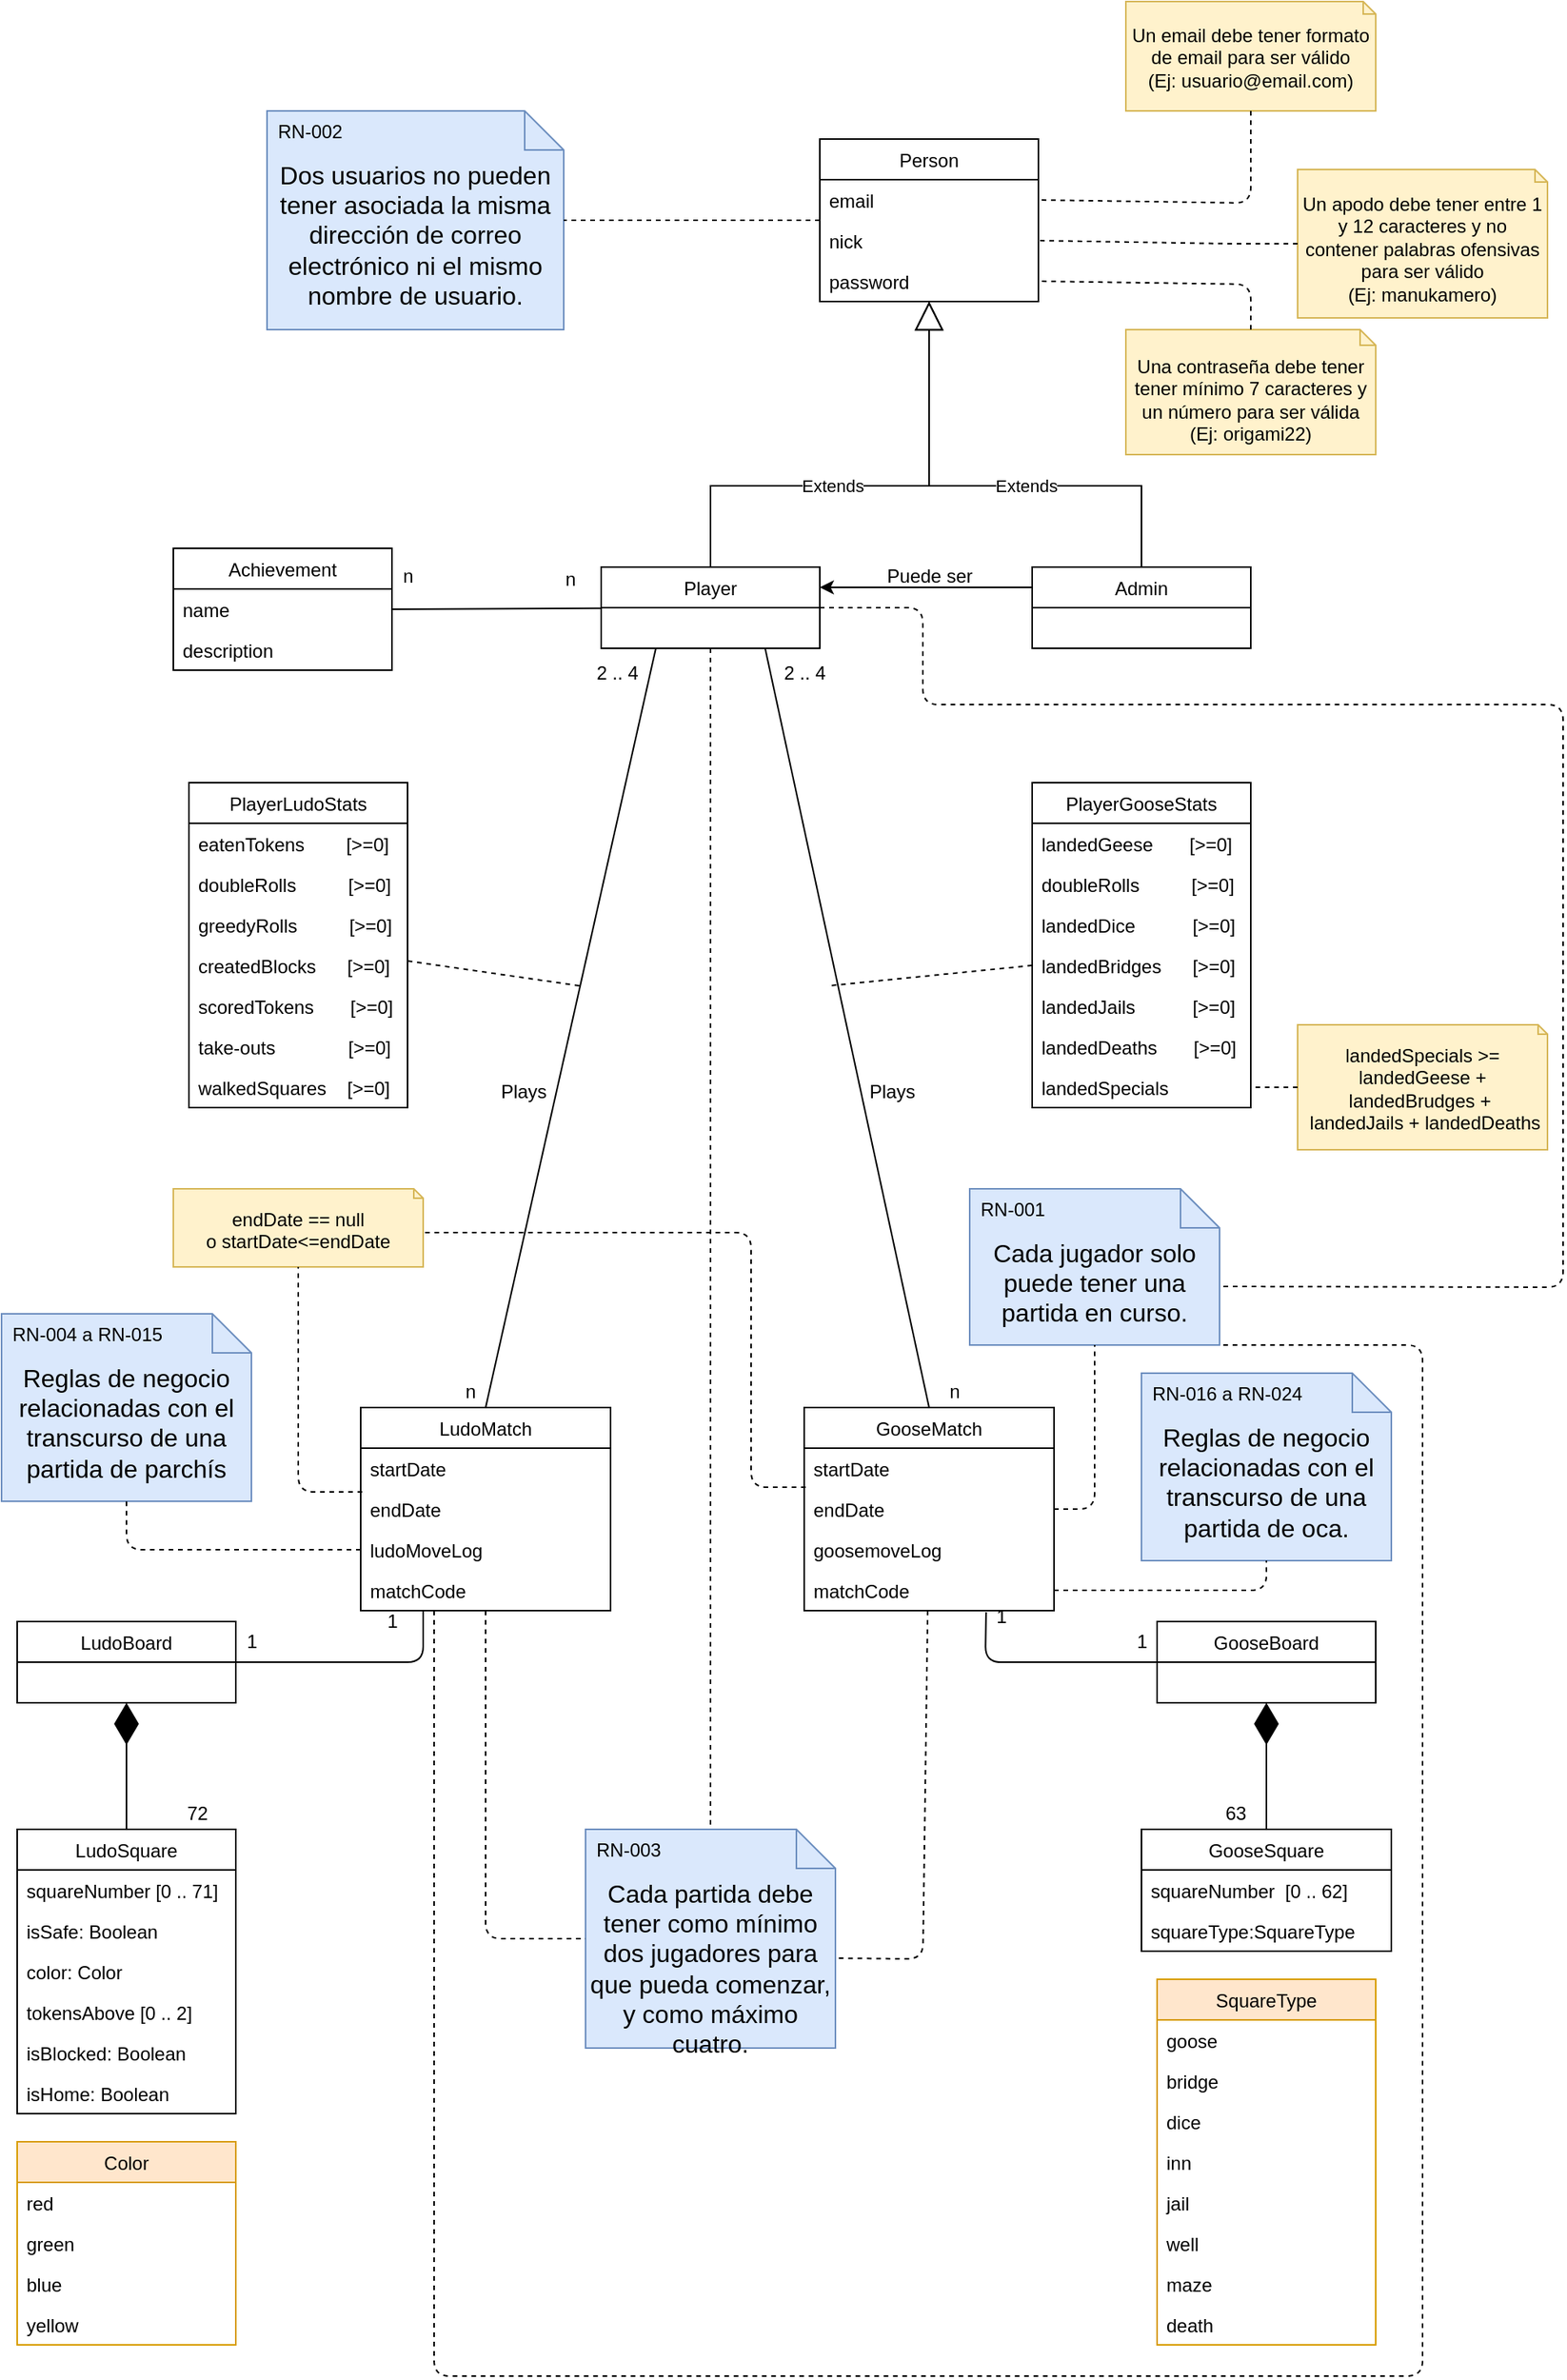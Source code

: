 <mxfile version="15.7.3" type="device"><diagram id="2f3iJ2YASCAZ_iWO4KoQ" name="Page-1"><mxGraphModel dx="998" dy="-621" grid="1" gridSize="10" guides="1" tooltips="1" connect="1" arrows="1" fold="1" page="1" pageScale="1" pageWidth="827" pageHeight="1169" math="0" shadow="0"><root><mxCell id="0"/><mxCell id="1" parent="0"/><mxCell id="DdJfClE9M9PmCWjwh4sT-1" value="Player" style="swimlane;fontStyle=0;childLayout=stackLayout;horizontal=1;startSize=26;fillColor=none;horizontalStack=0;resizeParent=1;resizeParentMax=0;resizeLast=0;collapsible=1;marginBottom=0;" vertex="1" parent="1"><mxGeometry x="674" y="1992" width="140" height="52" as="geometry"/></mxCell><mxCell id="DdJfClE9M9PmCWjwh4sT-2" value="Plays" style="text;html=1;align=center;verticalAlign=middle;resizable=0;points=[];autosize=1;strokeColor=none;fillColor=none;" vertex="1" parent="1"><mxGeometry x="604" y="2318" width="40" height="20" as="geometry"/></mxCell><mxCell id="DdJfClE9M9PmCWjwh4sT-3" value="n" style="text;html=1;align=center;verticalAlign=middle;resizable=0;points=[];autosize=1;strokeColor=none;fillColor=none;" vertex="1" parent="1"><mxGeometry x="580" y="2510" width="20" height="20" as="geometry"/></mxCell><mxCell id="DdJfClE9M9PmCWjwh4sT-4" value="2 .. 4" style="text;html=1;align=center;verticalAlign=middle;resizable=0;points=[];autosize=1;strokeColor=none;fillColor=none;" vertex="1" parent="1"><mxGeometry x="664" y="2050" width="40" height="20" as="geometry"/></mxCell><mxCell id="DdJfClE9M9PmCWjwh4sT-5" value="LudoMatch" style="swimlane;fontStyle=0;childLayout=stackLayout;horizontal=1;startSize=26;fillColor=none;horizontalStack=0;resizeParent=1;resizeParentMax=0;resizeLast=0;collapsible=1;marginBottom=0;" vertex="1" parent="1"><mxGeometry x="520" y="2530" width="160" height="130" as="geometry"/></mxCell><mxCell id="DdJfClE9M9PmCWjwh4sT-6" value="startDate" style="text;strokeColor=none;fillColor=none;align=left;verticalAlign=top;spacingLeft=4;spacingRight=4;overflow=hidden;rotatable=0;points=[[0,0.5],[1,0.5]];portConstraint=eastwest;" vertex="1" parent="DdJfClE9M9PmCWjwh4sT-5"><mxGeometry y="26" width="160" height="26" as="geometry"/></mxCell><mxCell id="DdJfClE9M9PmCWjwh4sT-7" value="endDate" style="text;strokeColor=none;fillColor=none;align=left;verticalAlign=top;spacingLeft=4;spacingRight=4;overflow=hidden;rotatable=0;points=[[0,0.5],[1,0.5]];portConstraint=eastwest;" vertex="1" parent="DdJfClE9M9PmCWjwh4sT-5"><mxGeometry y="52" width="160" height="26" as="geometry"/></mxCell><mxCell id="DdJfClE9M9PmCWjwh4sT-8" value="ludoMoveLog" style="text;strokeColor=none;fillColor=none;align=left;verticalAlign=top;spacingLeft=4;spacingRight=4;overflow=hidden;rotatable=0;points=[[0,0.5],[1,0.5]];portConstraint=eastwest;" vertex="1" parent="DdJfClE9M9PmCWjwh4sT-5"><mxGeometry y="78" width="160" height="26" as="geometry"/></mxCell><mxCell id="DdJfClE9M9PmCWjwh4sT-126" value="matchCode" style="text;strokeColor=none;fillColor=none;align=left;verticalAlign=top;spacingLeft=4;spacingRight=4;overflow=hidden;rotatable=0;points=[[0,0.5],[1,0.5]];portConstraint=eastwest;" vertex="1" parent="DdJfClE9M9PmCWjwh4sT-5"><mxGeometry y="104" width="160" height="26" as="geometry"/></mxCell><mxCell id="DdJfClE9M9PmCWjwh4sT-13" value="GooseMatch" style="swimlane;fontStyle=0;childLayout=stackLayout;horizontal=1;startSize=26;fillColor=none;horizontalStack=0;resizeParent=1;resizeParentMax=0;resizeLast=0;collapsible=1;marginBottom=0;" vertex="1" parent="1"><mxGeometry x="804" y="2530" width="160" height="130" as="geometry"/></mxCell><mxCell id="DdJfClE9M9PmCWjwh4sT-14" value="startDate" style="text;strokeColor=none;fillColor=none;align=left;verticalAlign=top;spacingLeft=4;spacingRight=4;overflow=hidden;rotatable=0;points=[[0,0.5],[1,0.5]];portConstraint=eastwest;" vertex="1" parent="DdJfClE9M9PmCWjwh4sT-13"><mxGeometry y="26" width="160" height="26" as="geometry"/></mxCell><mxCell id="DdJfClE9M9PmCWjwh4sT-15" value="endDate" style="text;strokeColor=none;fillColor=none;align=left;verticalAlign=top;spacingLeft=4;spacingRight=4;overflow=hidden;rotatable=0;points=[[0,0.5],[1,0.5]];portConstraint=eastwest;" vertex="1" parent="DdJfClE9M9PmCWjwh4sT-13"><mxGeometry y="52" width="160" height="26" as="geometry"/></mxCell><mxCell id="DdJfClE9M9PmCWjwh4sT-128" value="goosemoveLog" style="text;strokeColor=none;fillColor=none;align=left;verticalAlign=top;spacingLeft=4;spacingRight=4;overflow=hidden;rotatable=0;points=[[0,0.5],[1,0.5]];portConstraint=eastwest;" vertex="1" parent="DdJfClE9M9PmCWjwh4sT-13"><mxGeometry y="78" width="160" height="26" as="geometry"/></mxCell><mxCell id="DdJfClE9M9PmCWjwh4sT-16" value="matchCode" style="text;strokeColor=none;fillColor=none;align=left;verticalAlign=top;spacingLeft=4;spacingRight=4;overflow=hidden;rotatable=0;points=[[0,0.5],[1,0.5]];portConstraint=eastwest;" vertex="1" parent="DdJfClE9M9PmCWjwh4sT-13"><mxGeometry y="104" width="160" height="26" as="geometry"/></mxCell><mxCell id="DdJfClE9M9PmCWjwh4sT-22" value="" style="endArrow=none;html=1;rounded=0;exitX=0.5;exitY=0;exitDx=0;exitDy=0;entryX=0.25;entryY=1;entryDx=0;entryDy=0;" edge="1" parent="1" source="DdJfClE9M9PmCWjwh4sT-5" target="DdJfClE9M9PmCWjwh4sT-1"><mxGeometry width="50" height="50" relative="1" as="geometry"><mxPoint x="734" y="2240" as="sourcePoint"/><mxPoint x="710" y="2150" as="targetPoint"/></mxGeometry></mxCell><mxCell id="DdJfClE9M9PmCWjwh4sT-23" value="Achievement" style="swimlane;fontStyle=0;childLayout=stackLayout;horizontal=1;startSize=26;fillColor=none;horizontalStack=0;resizeParent=1;resizeParentMax=0;resizeLast=0;collapsible=1;marginBottom=0;" vertex="1" parent="1"><mxGeometry x="400" y="1980" width="140" height="78" as="geometry"/></mxCell><mxCell id="DdJfClE9M9PmCWjwh4sT-24" value="name" style="text;strokeColor=none;fillColor=none;align=left;verticalAlign=top;spacingLeft=4;spacingRight=4;overflow=hidden;rotatable=0;points=[[0,0.5],[1,0.5]];portConstraint=eastwest;" vertex="1" parent="DdJfClE9M9PmCWjwh4sT-23"><mxGeometry y="26" width="140" height="26" as="geometry"/></mxCell><mxCell id="DdJfClE9M9PmCWjwh4sT-25" value="description" style="text;strokeColor=none;fillColor=none;align=left;verticalAlign=top;spacingLeft=4;spacingRight=4;overflow=hidden;rotatable=0;points=[[0,0.5],[1,0.5]];portConstraint=eastwest;" vertex="1" parent="DdJfClE9M9PmCWjwh4sT-23"><mxGeometry y="52" width="140" height="26" as="geometry"/></mxCell><mxCell id="DdJfClE9M9PmCWjwh4sT-26" value="" style="endArrow=none;html=1;rounded=0;exitX=1;exitY=0.5;exitDx=0;exitDy=0;" edge="1" parent="1" target="DdJfClE9M9PmCWjwh4sT-1"><mxGeometry width="50" height="50" relative="1" as="geometry"><mxPoint x="540" y="2019" as="sourcePoint"/><mxPoint x="880" y="2060" as="targetPoint"/></mxGeometry></mxCell><mxCell id="DdJfClE9M9PmCWjwh4sT-27" value="n" style="text;html=1;align=center;verticalAlign=middle;resizable=0;points=[];autosize=1;" vertex="1" parent="1"><mxGeometry x="644" y="1990" width="20" height="20" as="geometry"/></mxCell><mxCell id="DdJfClE9M9PmCWjwh4sT-28" value="n" style="text;html=1;align=center;verticalAlign=middle;resizable=0;points=[];autosize=1;" vertex="1" parent="1"><mxGeometry x="540" y="1988" width="20" height="20" as="geometry"/></mxCell><mxCell id="DdJfClE9M9PmCWjwh4sT-29" value="&lt;span id=&quot;docs-internal-guid-45f17941-7fff-e652-7c5d-91c63b2136bc&quot;&gt;&lt;span style=&quot;font-size: 12pt ; font-family: &amp;#34;calibri&amp;#34; , sans-serif ; background-color: transparent ; vertical-align: baseline&quot;&gt;Cada jugador solo puede tener una partida en curso.&lt;/span&gt;&lt;/span&gt;" style="shape=note2;boundedLbl=1;whiteSpace=wrap;html=1;size=25;verticalAlign=top;align=center;fillColor=#dae8fc;strokeColor=#6c8ebf;" vertex="1" parent="1"><mxGeometry x="910" y="2390" width="160" height="100" as="geometry"/></mxCell><mxCell id="DdJfClE9M9PmCWjwh4sT-30" value="RN-001" style="resizeWidth=1;part=1;strokeColor=none;fillColor=none;align=left;spacingLeft=5;" vertex="1" parent="DdJfClE9M9PmCWjwh4sT-29"><mxGeometry width="160" height="25" relative="1" as="geometry"/></mxCell><mxCell id="DdJfClE9M9PmCWjwh4sT-31" value="" style="endArrow=none;dashed=1;endFill=0;html=1;entryX=0;entryY=0;entryDx=160;entryDy=62.5;entryPerimeter=0;" edge="1" parent="1" source="DdJfClE9M9PmCWjwh4sT-1" target="DdJfClE9M9PmCWjwh4sT-29"><mxGeometry width="160" relative="1" as="geometry"><mxPoint x="816" y="2153.5" as="sourcePoint"/><mxPoint x="740" y="2210" as="targetPoint"/><Array as="points"><mxPoint x="880" y="2018"/><mxPoint x="880" y="2080"/><mxPoint x="1290" y="2080"/><mxPoint x="1290" y="2453"/></Array></mxGeometry></mxCell><mxCell id="DdJfClE9M9PmCWjwh4sT-32" value="&lt;span id=&quot;docs-internal-guid-a5afcc15-7fff-525e-c337-a56e2c616e36&quot;&gt;&lt;p dir=&quot;ltr&quot; style=&quot;line-height: 1.2 ; margin-top: 0pt ; margin-bottom: 0pt&quot;&gt;&lt;span style=&quot;font-size: 12pt ; font-family: &amp;#34;calibri&amp;#34; , sans-serif ; background-color: transparent ; vertical-align: baseline&quot;&gt;Dos usuarios no pueden tener asociada la misma dirección de correo electrónico ni el mismo nombre de usuario.&lt;/span&gt;&lt;/p&gt;&lt;div&gt;&lt;span style=&quot;font-size: 12pt ; font-family: &amp;#34;calibri&amp;#34; , sans-serif ; background-color: transparent ; vertical-align: baseline&quot;&gt;&lt;br&gt;&lt;/span&gt;&lt;/div&gt;&lt;/span&gt;" style="shape=note2;boundedLbl=1;whiteSpace=wrap;html=1;size=25;verticalAlign=top;align=center;fillColor=#dae8fc;strokeColor=#6c8ebf;" vertex="1" parent="1"><mxGeometry x="460" y="1700" width="190" height="140" as="geometry"/></mxCell><mxCell id="DdJfClE9M9PmCWjwh4sT-33" value="RN-002" style="resizeWidth=1;part=1;strokeColor=none;fillColor=none;align=left;spacingLeft=5;" vertex="1" parent="DdJfClE9M9PmCWjwh4sT-32"><mxGeometry width="190" height="25" relative="1" as="geometry"/></mxCell><mxCell id="DdJfClE9M9PmCWjwh4sT-34" value="&lt;span id=&quot;docs-internal-guid-3397581e-7fff-62f3-2d30-1250a25c00c3&quot;&gt;&lt;p dir=&quot;ltr&quot; style=&quot;line-height: 1.2 ; margin-top: 0pt ; margin-bottom: 0pt&quot;&gt;&lt;span style=&quot;font-size: 12pt ; font-family: &amp;#34;calibri&amp;#34; , sans-serif ; background-color: transparent ; vertical-align: baseline&quot;&gt;Cada partida debe tener como mínimo dos jugadores para que pueda comenzar, y como máximo cuatro.&lt;/span&gt;&lt;/p&gt;&lt;div&gt;&lt;span style=&quot;font-size: 12pt ; font-family: &amp;#34;calibri&amp;#34; , sans-serif ; background-color: transparent ; vertical-align: baseline&quot;&gt;&lt;br&gt;&lt;/span&gt;&lt;/div&gt;&lt;/span&gt;" style="shape=note2;boundedLbl=1;whiteSpace=wrap;html=1;size=25;verticalAlign=top;align=center;fillColor=#dae8fc;strokeColor=#6c8ebf;" vertex="1" parent="1"><mxGeometry x="664" y="2800" width="160" height="140" as="geometry"/></mxCell><mxCell id="DdJfClE9M9PmCWjwh4sT-35" value="RN-003" style="resizeWidth=1;part=1;strokeColor=none;fillColor=none;align=left;spacingLeft=5;" vertex="1" parent="DdJfClE9M9PmCWjwh4sT-34"><mxGeometry width="160" height="25" relative="1" as="geometry"/></mxCell><mxCell id="DdJfClE9M9PmCWjwh4sT-36" value="" style="endArrow=none;dashed=1;endFill=0;html=1;" edge="1" parent="1" source="DdJfClE9M9PmCWjwh4sT-48" target="DdJfClE9M9PmCWjwh4sT-32"><mxGeometry width="160" relative="1" as="geometry"><mxPoint x="814" y="2097.644" as="sourcePoint"/><mxPoint x="770" y="1840" as="targetPoint"/></mxGeometry></mxCell><mxCell id="DdJfClE9M9PmCWjwh4sT-37" value="" style="endArrow=none;dashed=1;endFill=0;html=1;entryX=0;entryY=0;entryDx=160;entryDy=82.5;entryPerimeter=0;" edge="1" parent="1" source="DdJfClE9M9PmCWjwh4sT-13" target="DdJfClE9M9PmCWjwh4sT-34"><mxGeometry width="160" relative="1" as="geometry"><mxPoint x="814" y="2284.447" as="sourcePoint"/><mxPoint x="856" y="2220" as="targetPoint"/><Array as="points"><mxPoint x="880" y="2883"/></Array></mxGeometry></mxCell><mxCell id="DdJfClE9M9PmCWjwh4sT-38" value="" style="endArrow=none;dashed=1;endFill=0;html=1;" edge="1" parent="1" source="DdJfClE9M9PmCWjwh4sT-1" target="DdJfClE9M9PmCWjwh4sT-35"><mxGeometry width="160" relative="1" as="geometry"><mxPoint x="824" y="2107.644" as="sourcePoint"/><mxPoint x="900" y="2180" as="targetPoint"/></mxGeometry></mxCell><mxCell id="DdJfClE9M9PmCWjwh4sT-39" value="LudoBoard" style="swimlane;fontStyle=0;childLayout=stackLayout;horizontal=1;startSize=26;fillColor=none;horizontalStack=0;resizeParent=1;resizeParentMax=0;resizeLast=0;collapsible=1;marginBottom=0;" vertex="1" parent="1"><mxGeometry x="300" y="2667" width="140" height="52" as="geometry"/></mxCell><mxCell id="DdJfClE9M9PmCWjwh4sT-40" value="PlayerLudoStats" style="swimlane;fontStyle=0;childLayout=stackLayout;horizontal=1;startSize=26;fillColor=none;horizontalStack=0;resizeParent=1;resizeParentMax=0;resizeLast=0;collapsible=1;marginBottom=0;" vertex="1" parent="1"><mxGeometry x="410" y="2130" width="140" height="208" as="geometry"/></mxCell><mxCell id="DdJfClE9M9PmCWjwh4sT-41" value="eatenTokens        [&gt;=0]" style="text;strokeColor=none;fillColor=none;align=left;verticalAlign=top;spacingLeft=4;spacingRight=4;overflow=hidden;rotatable=0;points=[[0,0.5],[1,0.5]];portConstraint=eastwest;" vertex="1" parent="DdJfClE9M9PmCWjwh4sT-40"><mxGeometry y="26" width="140" height="26" as="geometry"/></mxCell><mxCell id="DdJfClE9M9PmCWjwh4sT-42" value="doubleRolls          [&gt;=0]" style="text;strokeColor=none;fillColor=none;align=left;verticalAlign=top;spacingLeft=4;spacingRight=4;overflow=hidden;rotatable=0;points=[[0,0.5],[1,0.5]];portConstraint=eastwest;" vertex="1" parent="DdJfClE9M9PmCWjwh4sT-40"><mxGeometry y="52" width="140" height="26" as="geometry"/></mxCell><mxCell id="DdJfClE9M9PmCWjwh4sT-43" value="greedyRolls          [&gt;=0]" style="text;strokeColor=none;fillColor=none;align=left;verticalAlign=top;spacingLeft=4;spacingRight=4;overflow=hidden;rotatable=0;points=[[0,0.5],[1,0.5]];portConstraint=eastwest;" vertex="1" parent="DdJfClE9M9PmCWjwh4sT-40"><mxGeometry y="78" width="140" height="26" as="geometry"/></mxCell><mxCell id="DdJfClE9M9PmCWjwh4sT-44" value="createdBlocks      [&gt;=0]" style="text;strokeColor=none;fillColor=none;align=left;verticalAlign=top;spacingLeft=4;spacingRight=4;overflow=hidden;rotatable=0;points=[[0,0.5],[1,0.5]];portConstraint=eastwest;" vertex="1" parent="DdJfClE9M9PmCWjwh4sT-40"><mxGeometry y="104" width="140" height="26" as="geometry"/></mxCell><mxCell id="DdJfClE9M9PmCWjwh4sT-45" value="scoredTokens       [&gt;=0]" style="text;strokeColor=none;fillColor=none;align=left;verticalAlign=top;spacingLeft=4;spacingRight=4;overflow=hidden;rotatable=0;points=[[0,0.5],[1,0.5]];portConstraint=eastwest;" vertex="1" parent="DdJfClE9M9PmCWjwh4sT-40"><mxGeometry y="130" width="140" height="26" as="geometry"/></mxCell><mxCell id="DdJfClE9M9PmCWjwh4sT-46" value="take-outs              [&gt;=0]" style="text;strokeColor=none;fillColor=none;align=left;verticalAlign=top;spacingLeft=4;spacingRight=4;overflow=hidden;rotatable=0;points=[[0,0.5],[1,0.5]];portConstraint=eastwest;" vertex="1" parent="DdJfClE9M9PmCWjwh4sT-40"><mxGeometry y="156" width="140" height="26" as="geometry"/></mxCell><mxCell id="DdJfClE9M9PmCWjwh4sT-47" value="walkedSquares    [&gt;=0]" style="text;strokeColor=none;fillColor=none;align=left;verticalAlign=top;spacingLeft=4;spacingRight=4;overflow=hidden;rotatable=0;points=[[0,0.5],[1,0.5]];portConstraint=eastwest;" vertex="1" parent="DdJfClE9M9PmCWjwh4sT-40"><mxGeometry y="182" width="140" height="26" as="geometry"/></mxCell><mxCell id="DdJfClE9M9PmCWjwh4sT-48" value="Person" style="swimlane;fontStyle=0;childLayout=stackLayout;horizontal=1;startSize=26;fillColor=none;horizontalStack=0;resizeParent=1;resizeParentMax=0;resizeLast=0;collapsible=1;marginBottom=0;" vertex="1" parent="1"><mxGeometry x="814" y="1718" width="140" height="104" as="geometry"/></mxCell><mxCell id="DdJfClE9M9PmCWjwh4sT-49" value="email" style="text;strokeColor=none;fillColor=none;align=left;verticalAlign=top;spacingLeft=4;spacingRight=4;overflow=hidden;rotatable=0;points=[[0,0.5],[1,0.5]];portConstraint=eastwest;" vertex="1" parent="DdJfClE9M9PmCWjwh4sT-48"><mxGeometry y="26" width="140" height="26" as="geometry"/></mxCell><mxCell id="DdJfClE9M9PmCWjwh4sT-50" value="nick" style="text;strokeColor=none;fillColor=none;align=left;verticalAlign=top;spacingLeft=4;spacingRight=4;overflow=hidden;rotatable=0;points=[[0,0.5],[1,0.5]];portConstraint=eastwest;" vertex="1" parent="DdJfClE9M9PmCWjwh4sT-48"><mxGeometry y="52" width="140" height="26" as="geometry"/></mxCell><mxCell id="DdJfClE9M9PmCWjwh4sT-51" value="password" style="text;strokeColor=none;fillColor=none;align=left;verticalAlign=top;spacingLeft=4;spacingRight=4;overflow=hidden;rotatable=0;points=[[0,0.5],[1,0.5]];portConstraint=eastwest;" vertex="1" parent="DdJfClE9M9PmCWjwh4sT-48"><mxGeometry y="78" width="140" height="26" as="geometry"/></mxCell><mxCell id="DdJfClE9M9PmCWjwh4sT-52" value="Admin" style="swimlane;fontStyle=0;childLayout=stackLayout;horizontal=1;startSize=26;fillColor=none;horizontalStack=0;resizeParent=1;resizeParentMax=0;resizeLast=0;collapsible=1;marginBottom=0;" vertex="1" parent="1"><mxGeometry x="950" y="1992" width="140" height="52" as="geometry"/></mxCell><mxCell id="DdJfClE9M9PmCWjwh4sT-53" value="Extends" style="endArrow=block;endSize=16;endFill=0;html=1;rounded=0;strokeWidth=1;exitX=0.5;exitY=0;exitDx=0;exitDy=0;" edge="1" parent="1" source="DdJfClE9M9PmCWjwh4sT-1" target="DdJfClE9M9PmCWjwh4sT-48"><mxGeometry x="-0.163" width="160" relative="1" as="geometry"><mxPoint x="840" y="2050" as="sourcePoint"/><mxPoint x="880" y="1900" as="targetPoint"/><Array as="points"><mxPoint x="744" y="1940"/><mxPoint x="884" y="1940"/></Array><mxPoint as="offset"/></mxGeometry></mxCell><mxCell id="DdJfClE9M9PmCWjwh4sT-54" value="Extends" style="endArrow=block;endSize=16;endFill=0;html=1;rounded=0;strokeWidth=1;exitX=0.5;exitY=0;exitDx=0;exitDy=0;" edge="1" parent="1" source="DdJfClE9M9PmCWjwh4sT-52" target="DdJfClE9M9PmCWjwh4sT-48"><mxGeometry x="-0.177" width="160" relative="1" as="geometry"><mxPoint x="840" y="1800" as="sourcePoint"/><mxPoint x="1000" y="1800" as="targetPoint"/><Array as="points"><mxPoint x="1020" y="1940"/><mxPoint x="884" y="1940"/></Array><mxPoint as="offset"/></mxGeometry></mxCell><mxCell id="DdJfClE9M9PmCWjwh4sT-55" value="" style="endArrow=none;html=1;rounded=0;strokeWidth=1;entryX=0.75;entryY=1;entryDx=0;entryDy=0;exitX=0.5;exitY=0;exitDx=0;exitDy=0;" edge="1" parent="1" source="DdJfClE9M9PmCWjwh4sT-13" target="DdJfClE9M9PmCWjwh4sT-1"><mxGeometry width="50" height="50" relative="1" as="geometry"><mxPoint x="900" y="2240" as="sourcePoint"/><mxPoint x="950" y="2190" as="targetPoint"/></mxGeometry></mxCell><mxCell id="DdJfClE9M9PmCWjwh4sT-56" value="n" style="text;html=1;align=center;verticalAlign=middle;resizable=0;points=[];autosize=1;strokeColor=none;fillColor=none;" vertex="1" parent="1"><mxGeometry x="890" y="2510" width="20" height="20" as="geometry"/></mxCell><mxCell id="DdJfClE9M9PmCWjwh4sT-57" value="2 .. 4" style="text;html=1;align=center;verticalAlign=middle;resizable=0;points=[];autosize=1;strokeColor=none;fillColor=none;" vertex="1" parent="1"><mxGeometry x="784" y="2050" width="40" height="20" as="geometry"/></mxCell><mxCell id="DdJfClE9M9PmCWjwh4sT-58" value="" style="endArrow=none;dashed=1;endFill=0;html=1;entryX=0;entryY=0.5;entryDx=0;entryDy=0;entryPerimeter=0;" edge="1" parent="1" source="DdJfClE9M9PmCWjwh4sT-5" target="DdJfClE9M9PmCWjwh4sT-34"><mxGeometry width="160" relative="1" as="geometry"><mxPoint x="894" y="2716" as="sourcePoint"/><mxPoint x="824" y="2822.5" as="targetPoint"/><Array as="points"><mxPoint x="600" y="2870"/></Array></mxGeometry></mxCell><mxCell id="DdJfClE9M9PmCWjwh4sT-59" value="" style="endArrow=none;dashed=1;html=1;strokeWidth=1;entryX=1;entryY=1;entryDx=0;entryDy=0;entryPerimeter=0;rounded=1;" edge="1" parent="1" target="DdJfClE9M9PmCWjwh4sT-29"><mxGeometry width="50" height="50" relative="1" as="geometry"><mxPoint x="567" y="2660" as="sourcePoint"/><mxPoint x="950" y="2520" as="targetPoint"/><Array as="points"><mxPoint x="567" y="3150"/><mxPoint x="1200" y="3150"/><mxPoint x="1200" y="2490"/></Array></mxGeometry></mxCell><mxCell id="DdJfClE9M9PmCWjwh4sT-60" value="" style="endArrow=none;dashed=1;html=1;rounded=1;strokeWidth=1;entryX=0.5;entryY=1;entryDx=0;entryDy=0;entryPerimeter=0;exitX=1;exitY=0.5;exitDx=0;exitDy=0;" edge="1" parent="1" source="DdJfClE9M9PmCWjwh4sT-15" target="DdJfClE9M9PmCWjwh4sT-29"><mxGeometry width="50" height="50" relative="1" as="geometry"><mxPoint x="1130" y="2720" as="sourcePoint"/><mxPoint x="950" y="2520" as="targetPoint"/><Array as="points"><mxPoint x="990" y="2595"/></Array></mxGeometry></mxCell><mxCell id="DdJfClE9M9PmCWjwh4sT-61" value="" style="endArrow=none;dashed=1;html=1;rounded=1;strokeWidth=1;" edge="1" parent="1" target="DdJfClE9M9PmCWjwh4sT-40"><mxGeometry width="50" height="50" relative="1" as="geometry"><mxPoint x="660" y="2260" as="sourcePoint"/><mxPoint x="910" y="2190" as="targetPoint"/></mxGeometry></mxCell><mxCell id="DdJfClE9M9PmCWjwh4sT-62" value="PlayerGooseStats" style="swimlane;fontStyle=0;childLayout=stackLayout;horizontal=1;startSize=26;fillColor=none;horizontalStack=0;resizeParent=1;resizeParentMax=0;resizeLast=0;collapsible=1;marginBottom=0;" vertex="1" parent="1"><mxGeometry x="950" y="2130" width="140" height="208" as="geometry"/></mxCell><mxCell id="DdJfClE9M9PmCWjwh4sT-63" value="landedGeese       [&gt;=0]" style="text;strokeColor=none;fillColor=none;align=left;verticalAlign=top;spacingLeft=4;spacingRight=4;overflow=hidden;rotatable=0;points=[[0,0.5],[1,0.5]];portConstraint=eastwest;" vertex="1" parent="DdJfClE9M9PmCWjwh4sT-62"><mxGeometry y="26" width="140" height="26" as="geometry"/></mxCell><mxCell id="DdJfClE9M9PmCWjwh4sT-64" value="doubleRolls          [&gt;=0]" style="text;strokeColor=none;fillColor=none;align=left;verticalAlign=top;spacingLeft=4;spacingRight=4;overflow=hidden;rotatable=0;points=[[0,0.5],[1,0.5]];portConstraint=eastwest;" vertex="1" parent="DdJfClE9M9PmCWjwh4sT-62"><mxGeometry y="52" width="140" height="26" as="geometry"/></mxCell><mxCell id="DdJfClE9M9PmCWjwh4sT-65" value="landedDice           [&gt;=0]" style="text;strokeColor=none;fillColor=none;align=left;verticalAlign=top;spacingLeft=4;spacingRight=4;overflow=hidden;rotatable=0;points=[[0,0.5],[1,0.5]];portConstraint=eastwest;" vertex="1" parent="DdJfClE9M9PmCWjwh4sT-62"><mxGeometry y="78" width="140" height="26" as="geometry"/></mxCell><mxCell id="DdJfClE9M9PmCWjwh4sT-66" value="landedBridges      [&gt;=0]" style="text;strokeColor=none;fillColor=none;align=left;verticalAlign=top;spacingLeft=4;spacingRight=4;overflow=hidden;rotatable=0;points=[[0,0.5],[1,0.5]];portConstraint=eastwest;" vertex="1" parent="DdJfClE9M9PmCWjwh4sT-62"><mxGeometry y="104" width="140" height="26" as="geometry"/></mxCell><mxCell id="DdJfClE9M9PmCWjwh4sT-67" value="landedJails           [&gt;=0]" style="text;strokeColor=none;fillColor=none;align=left;verticalAlign=top;spacingLeft=4;spacingRight=4;overflow=hidden;rotatable=0;points=[[0,0.5],[1,0.5]];portConstraint=eastwest;" vertex="1" parent="DdJfClE9M9PmCWjwh4sT-62"><mxGeometry y="130" width="140" height="26" as="geometry"/></mxCell><mxCell id="DdJfClE9M9PmCWjwh4sT-68" value="landedDeaths       [&gt;=0]" style="text;strokeColor=none;fillColor=none;align=left;verticalAlign=top;spacingLeft=4;spacingRight=4;overflow=hidden;rotatable=0;points=[[0,0.5],[1,0.5]];portConstraint=eastwest;" vertex="1" parent="DdJfClE9M9PmCWjwh4sT-62"><mxGeometry y="156" width="140" height="26" as="geometry"/></mxCell><mxCell id="DdJfClE9M9PmCWjwh4sT-69" value="landedSpecials" style="text;strokeColor=none;fillColor=none;align=left;verticalAlign=top;spacingLeft=4;spacingRight=4;overflow=hidden;rotatable=0;points=[[0,0.5],[1,0.5]];portConstraint=eastwest;" vertex="1" parent="DdJfClE9M9PmCWjwh4sT-62"><mxGeometry y="182" width="140" height="26" as="geometry"/></mxCell><mxCell id="DdJfClE9M9PmCWjwh4sT-70" value="Plays" style="text;html=1;align=center;verticalAlign=middle;resizable=0;points=[];autosize=1;strokeColor=none;fillColor=none;" vertex="1" parent="1"><mxGeometry x="840" y="2318" width="40" height="20" as="geometry"/></mxCell><mxCell id="DdJfClE9M9PmCWjwh4sT-71" value="" style="endArrow=none;dashed=1;html=1;rounded=1;strokeWidth=1;exitX=0;exitY=0.5;exitDx=0;exitDy=0;" edge="1" parent="1" source="DdJfClE9M9PmCWjwh4sT-66"><mxGeometry width="50" height="50" relative="1" as="geometry"><mxPoint x="670" y="2270" as="sourcePoint"/><mxPoint x="820" y="2260" as="targetPoint"/></mxGeometry></mxCell><mxCell id="DdJfClE9M9PmCWjwh4sT-72" value="LudoSquare" style="swimlane;fontStyle=0;childLayout=stackLayout;horizontal=1;startSize=26;fillColor=none;horizontalStack=0;resizeParent=1;resizeParentMax=0;resizeLast=0;collapsible=1;marginBottom=0;" vertex="1" parent="1"><mxGeometry x="300" y="2800" width="140" height="182" as="geometry"/></mxCell><mxCell id="DdJfClE9M9PmCWjwh4sT-73" value="squareNumber [0 .. 71]" style="text;strokeColor=none;fillColor=none;align=left;verticalAlign=top;spacingLeft=4;spacingRight=4;overflow=hidden;rotatable=0;points=[[0,0.5],[1,0.5]];portConstraint=eastwest;" vertex="1" parent="DdJfClE9M9PmCWjwh4sT-72"><mxGeometry y="26" width="140" height="26" as="geometry"/></mxCell><mxCell id="DdJfClE9M9PmCWjwh4sT-74" value="isSafe: Boolean" style="text;strokeColor=none;fillColor=none;align=left;verticalAlign=top;spacingLeft=4;spacingRight=4;overflow=hidden;rotatable=0;points=[[0,0.5],[1,0.5]];portConstraint=eastwest;" vertex="1" parent="DdJfClE9M9PmCWjwh4sT-72"><mxGeometry y="52" width="140" height="26" as="geometry"/></mxCell><mxCell id="DdJfClE9M9PmCWjwh4sT-75" value="color: Color" style="text;strokeColor=none;fillColor=none;align=left;verticalAlign=top;spacingLeft=4;spacingRight=4;overflow=hidden;rotatable=0;points=[[0,0.5],[1,0.5]];portConstraint=eastwest;" vertex="1" parent="DdJfClE9M9PmCWjwh4sT-72"><mxGeometry y="78" width="140" height="26" as="geometry"/></mxCell><mxCell id="DdJfClE9M9PmCWjwh4sT-76" value="tokensAbove [0 .. 2]" style="text;strokeColor=none;fillColor=none;align=left;verticalAlign=top;spacingLeft=4;spacingRight=4;overflow=hidden;rotatable=0;points=[[0,0.5],[1,0.5]];portConstraint=eastwest;" vertex="1" parent="DdJfClE9M9PmCWjwh4sT-72"><mxGeometry y="104" width="140" height="26" as="geometry"/></mxCell><mxCell id="DdJfClE9M9PmCWjwh4sT-77" value="isBlocked: Boolean" style="text;strokeColor=none;fillColor=none;align=left;verticalAlign=top;spacingLeft=4;spacingRight=4;overflow=hidden;rotatable=0;points=[[0,0.5],[1,0.5]];portConstraint=eastwest;" vertex="1" parent="DdJfClE9M9PmCWjwh4sT-72"><mxGeometry y="130" width="140" height="26" as="geometry"/></mxCell><mxCell id="DdJfClE9M9PmCWjwh4sT-78" value="isHome: Boolean" style="text;strokeColor=none;fillColor=none;align=left;verticalAlign=top;spacingLeft=4;spacingRight=4;overflow=hidden;rotatable=0;points=[[0,0.5],[1,0.5]];portConstraint=eastwest;" vertex="1" parent="DdJfClE9M9PmCWjwh4sT-72"><mxGeometry y="156" width="140" height="26" as="geometry"/></mxCell><mxCell id="DdJfClE9M9PmCWjwh4sT-79" value="" style="endArrow=classic;html=1;rounded=1;strokeWidth=1;entryX=1;entryY=0.25;entryDx=0;entryDy=0;exitX=0;exitY=0.25;exitDx=0;exitDy=0;" edge="1" parent="1" source="DdJfClE9M9PmCWjwh4sT-52" target="DdJfClE9M9PmCWjwh4sT-1"><mxGeometry width="50" height="50" relative="1" as="geometry"><mxPoint x="620" y="2050" as="sourcePoint"/><mxPoint x="670" y="2000" as="targetPoint"/></mxGeometry></mxCell><mxCell id="DdJfClE9M9PmCWjwh4sT-80" value="Puede ser" style="text;html=1;align=center;verticalAlign=middle;resizable=0;points=[];autosize=1;strokeColor=none;fillColor=none;" vertex="1" parent="1"><mxGeometry x="849" y="1988" width="70" height="20" as="geometry"/></mxCell><mxCell id="DdJfClE9M9PmCWjwh4sT-81" value="" style="endArrow=diamondThin;endFill=1;endSize=24;html=1;rounded=1;strokeWidth=1;exitX=0.5;exitY=0;exitDx=0;exitDy=0;" edge="1" parent="1" source="DdJfClE9M9PmCWjwh4sT-72" target="DdJfClE9M9PmCWjwh4sT-39"><mxGeometry width="160" relative="1" as="geometry"><mxPoint x="560" y="2920" as="sourcePoint"/><mxPoint x="720" y="2920" as="targetPoint"/></mxGeometry></mxCell><mxCell id="DdJfClE9M9PmCWjwh4sT-82" value="72" style="text;html=1;align=center;verticalAlign=middle;resizable=0;points=[];autosize=1;strokeColor=none;fillColor=none;" vertex="1" parent="1"><mxGeometry x="400" y="2780" width="30" height="20" as="geometry"/></mxCell><mxCell id="DdJfClE9M9PmCWjwh4sT-83" value="" style="endArrow=none;html=1;rounded=1;strokeWidth=1;" edge="1" parent="1" source="DdJfClE9M9PmCWjwh4sT-39"><mxGeometry width="50" height="50" relative="1" as="geometry"><mxPoint x="620" y="2880" as="sourcePoint"/><mxPoint x="560" y="2660" as="targetPoint"/><Array as="points"><mxPoint x="560" y="2693"/></Array></mxGeometry></mxCell><mxCell id="DdJfClE9M9PmCWjwh4sT-84" value="1" style="text;html=1;align=center;verticalAlign=middle;resizable=0;points=[];autosize=1;strokeColor=none;fillColor=none;" vertex="1" parent="1"><mxGeometry x="440" y="2670" width="20" height="20" as="geometry"/></mxCell><mxCell id="DdJfClE9M9PmCWjwh4sT-85" value="1" style="text;html=1;align=center;verticalAlign=middle;resizable=0;points=[];autosize=1;strokeColor=none;fillColor=none;" vertex="1" parent="1"><mxGeometry x="530" y="2657" width="20" height="20" as="geometry"/></mxCell><mxCell id="DdJfClE9M9PmCWjwh4sT-86" value="GooseBoard" style="swimlane;fontStyle=0;childLayout=stackLayout;horizontal=1;startSize=26;fillColor=none;horizontalStack=0;resizeParent=1;resizeParentMax=0;resizeLast=0;collapsible=1;marginBottom=0;" vertex="1" parent="1"><mxGeometry x="1030" y="2667" width="140" height="52" as="geometry"/></mxCell><mxCell id="DdJfClE9M9PmCWjwh4sT-87" value="GooseSquare" style="swimlane;fontStyle=0;childLayout=stackLayout;horizontal=1;startSize=26;fillColor=none;horizontalStack=0;resizeParent=1;resizeParentMax=0;resizeLast=0;collapsible=1;marginBottom=0;" vertex="1" parent="1"><mxGeometry x="1020" y="2800" width="160" height="78" as="geometry"/></mxCell><mxCell id="DdJfClE9M9PmCWjwh4sT-88" value="squareNumber  [0 .. 62]" style="text;strokeColor=none;fillColor=none;align=left;verticalAlign=top;spacingLeft=4;spacingRight=4;overflow=hidden;rotatable=0;points=[[0,0.5],[1,0.5]];portConstraint=eastwest;" vertex="1" parent="DdJfClE9M9PmCWjwh4sT-87"><mxGeometry y="26" width="160" height="26" as="geometry"/></mxCell><mxCell id="DdJfClE9M9PmCWjwh4sT-89" value="squareType:SquareType" style="text;strokeColor=none;fillColor=none;align=left;verticalAlign=top;spacingLeft=4;spacingRight=4;overflow=hidden;rotatable=0;points=[[0,0.5],[1,0.5]];portConstraint=eastwest;" vertex="1" parent="DdJfClE9M9PmCWjwh4sT-87"><mxGeometry y="52" width="160" height="26" as="geometry"/></mxCell><mxCell id="DdJfClE9M9PmCWjwh4sT-90" value="" style="endArrow=diamondThin;endFill=1;endSize=24;html=1;rounded=1;strokeWidth=1;exitX=0.5;exitY=0;exitDx=0;exitDy=0;entryX=0.5;entryY=1;entryDx=0;entryDy=0;" edge="1" parent="1" source="DdJfClE9M9PmCWjwh4sT-87" target="DdJfClE9M9PmCWjwh4sT-86"><mxGeometry width="160" relative="1" as="geometry"><mxPoint x="1069.66" y="2800" as="sourcePoint"/><mxPoint x="1070" y="2720" as="targetPoint"/></mxGeometry></mxCell><mxCell id="DdJfClE9M9PmCWjwh4sT-91" value="63" style="text;html=1;align=center;verticalAlign=middle;resizable=0;points=[];autosize=1;strokeColor=none;fillColor=none;" vertex="1" parent="1"><mxGeometry x="1065" y="2780" width="30" height="20" as="geometry"/></mxCell><mxCell id="DdJfClE9M9PmCWjwh4sT-92" value="" style="endArrow=none;html=1;rounded=1;strokeWidth=1;entryX=0;entryY=0.5;entryDx=0;entryDy=0;exitX=0.728;exitY=1.038;exitDx=0;exitDy=0;exitPerimeter=0;" edge="1" parent="1" source="DdJfClE9M9PmCWjwh4sT-16" target="DdJfClE9M9PmCWjwh4sT-86"><mxGeometry width="50" height="50" relative="1" as="geometry"><mxPoint x="960" y="2693" as="sourcePoint"/><mxPoint x="820" y="2750" as="targetPoint"/><Array as="points"><mxPoint x="920" y="2693"/><mxPoint x="960" y="2693"/></Array></mxGeometry></mxCell><mxCell id="DdJfClE9M9PmCWjwh4sT-93" value="1" style="text;html=1;align=center;verticalAlign=middle;resizable=0;points=[];autosize=1;strokeColor=none;fillColor=none;" vertex="1" parent="1"><mxGeometry x="920" y="2654" width="20" height="20" as="geometry"/></mxCell><mxCell id="DdJfClE9M9PmCWjwh4sT-94" value="1" style="text;html=1;align=center;verticalAlign=middle;resizable=0;points=[];autosize=1;strokeColor=none;fillColor=none;" vertex="1" parent="1"><mxGeometry x="1010" y="2670" width="20" height="20" as="geometry"/></mxCell><mxCell id="DdJfClE9M9PmCWjwh4sT-95" value="SquareType" style="swimlane;fontStyle=0;childLayout=stackLayout;horizontal=1;startSize=26;fillColor=#ffe6cc;horizontalStack=0;resizeParent=1;resizeParentMax=0;resizeLast=0;collapsible=1;marginBottom=0;strokeColor=#d79b00;" vertex="1" parent="1"><mxGeometry x="1030" y="2896" width="140" height="234" as="geometry"/></mxCell><mxCell id="DdJfClE9M9PmCWjwh4sT-96" value="goose" style="text;strokeColor=none;fillColor=none;align=left;verticalAlign=top;spacingLeft=4;spacingRight=4;overflow=hidden;rotatable=0;points=[[0,0.5],[1,0.5]];portConstraint=eastwest;" vertex="1" parent="DdJfClE9M9PmCWjwh4sT-95"><mxGeometry y="26" width="140" height="26" as="geometry"/></mxCell><mxCell id="DdJfClE9M9PmCWjwh4sT-97" value="bridge" style="text;strokeColor=none;fillColor=none;align=left;verticalAlign=top;spacingLeft=4;spacingRight=4;overflow=hidden;rotatable=0;points=[[0,0.5],[1,0.5]];portConstraint=eastwest;" vertex="1" parent="DdJfClE9M9PmCWjwh4sT-95"><mxGeometry y="52" width="140" height="26" as="geometry"/></mxCell><mxCell id="DdJfClE9M9PmCWjwh4sT-98" value="dice" style="text;strokeColor=none;fillColor=none;align=left;verticalAlign=top;spacingLeft=4;spacingRight=4;overflow=hidden;rotatable=0;points=[[0,0.5],[1,0.5]];portConstraint=eastwest;" vertex="1" parent="DdJfClE9M9PmCWjwh4sT-95"><mxGeometry y="78" width="140" height="26" as="geometry"/></mxCell><mxCell id="DdJfClE9M9PmCWjwh4sT-99" value="inn" style="text;strokeColor=none;fillColor=none;align=left;verticalAlign=top;spacingLeft=4;spacingRight=4;overflow=hidden;rotatable=0;points=[[0,0.5],[1,0.5]];portConstraint=eastwest;" vertex="1" parent="DdJfClE9M9PmCWjwh4sT-95"><mxGeometry y="104" width="140" height="26" as="geometry"/></mxCell><mxCell id="DdJfClE9M9PmCWjwh4sT-100" value="jail" style="text;strokeColor=none;fillColor=none;align=left;verticalAlign=top;spacingLeft=4;spacingRight=4;overflow=hidden;rotatable=0;points=[[0,0.5],[1,0.5]];portConstraint=eastwest;" vertex="1" parent="DdJfClE9M9PmCWjwh4sT-95"><mxGeometry y="130" width="140" height="26" as="geometry"/></mxCell><mxCell id="DdJfClE9M9PmCWjwh4sT-101" value="well" style="text;strokeColor=none;fillColor=none;align=left;verticalAlign=top;spacingLeft=4;spacingRight=4;overflow=hidden;rotatable=0;points=[[0,0.5],[1,0.5]];portConstraint=eastwest;" vertex="1" parent="DdJfClE9M9PmCWjwh4sT-95"><mxGeometry y="156" width="140" height="26" as="geometry"/></mxCell><mxCell id="DdJfClE9M9PmCWjwh4sT-102" value="maze" style="text;strokeColor=none;fillColor=none;align=left;verticalAlign=top;spacingLeft=4;spacingRight=4;overflow=hidden;rotatable=0;points=[[0,0.5],[1,0.5]];portConstraint=eastwest;" vertex="1" parent="DdJfClE9M9PmCWjwh4sT-95"><mxGeometry y="182" width="140" height="26" as="geometry"/></mxCell><mxCell id="DdJfClE9M9PmCWjwh4sT-103" value="death" style="text;strokeColor=none;fillColor=none;align=left;verticalAlign=top;spacingLeft=4;spacingRight=4;overflow=hidden;rotatable=0;points=[[0,0.5],[1,0.5]];portConstraint=eastwest;" vertex="1" parent="DdJfClE9M9PmCWjwh4sT-95"><mxGeometry y="208" width="140" height="26" as="geometry"/></mxCell><mxCell id="DdJfClE9M9PmCWjwh4sT-104" value="Un email debe tener formato de email para ser válido &lt;br&gt;(Ej: usuario@email.com)" style="shape=note2;boundedLbl=1;whiteSpace=wrap;html=1;size=8;verticalAlign=top;align=center;fillColor=#fff2cc;strokeColor=#d6b656;" vertex="1" parent="1"><mxGeometry x="1010" y="1630" width="160" height="70" as="geometry"/></mxCell><mxCell id="DdJfClE9M9PmCWjwh4sT-105" value="" style="endArrow=none;dashed=1;endFill=0;html=1;entryX=1;entryY=0.5;entryDx=0;entryDy=0;exitX=0.5;exitY=1;exitDx=0;exitDy=0;exitPerimeter=0;" edge="1" parent="1" source="DdJfClE9M9PmCWjwh4sT-104" target="DdJfClE9M9PmCWjwh4sT-49"><mxGeometry width="160" relative="1" as="geometry"><mxPoint x="1114" y="1789.998" as="sourcePoint"/><mxPoint x="1000" y="1800.84" as="targetPoint"/><Array as="points"><mxPoint x="1090" y="1759"/></Array></mxGeometry></mxCell><mxCell id="DdJfClE9M9PmCWjwh4sT-106" value="Un apodo debe tener entre 1 y 12 caracteres y no contener palabras ofensivas para ser válido &lt;br&gt;(Ej: manukamero)" style="shape=note2;boundedLbl=1;whiteSpace=wrap;html=1;size=8;verticalAlign=top;align=center;fillColor=#fff2cc;strokeColor=#d6b656;" vertex="1" parent="1"><mxGeometry x="1120" y="1737.5" width="160" height="95" as="geometry"/></mxCell><mxCell id="DdJfClE9M9PmCWjwh4sT-107" value="Una contraseña debe tener tener mínimo 7 caracteres y un número para ser válida&lt;br&gt;(Ej: origami22)" style="shape=note2;boundedLbl=1;whiteSpace=wrap;html=1;size=10;verticalAlign=top;align=center;fillColor=#fff2cc;strokeColor=#d6b656;" vertex="1" parent="1"><mxGeometry x="1010" y="1840" width="160" height="80" as="geometry"/></mxCell><mxCell id="DdJfClE9M9PmCWjwh4sT-108" value="" style="endArrow=none;dashed=1;endFill=0;html=1;entryX=1;entryY=0.5;entryDx=0;entryDy=0;exitX=0;exitY=0.5;exitDx=0;exitDy=0;exitPerimeter=0;" edge="1" parent="1" source="DdJfClE9M9PmCWjwh4sT-106" target="DdJfClE9M9PmCWjwh4sT-50"><mxGeometry width="160" relative="1" as="geometry"><mxPoint x="1076" y="1771" as="sourcePoint"/><mxPoint x="940" y="1830.0" as="targetPoint"/><Array as="points"><mxPoint x="1076" y="1785"/></Array></mxGeometry></mxCell><mxCell id="DdJfClE9M9PmCWjwh4sT-109" value="" style="endArrow=none;dashed=1;endFill=0;html=1;entryX=1;entryY=0.5;entryDx=0;entryDy=0;exitX=0.5;exitY=0;exitDx=0;exitDy=0;exitPerimeter=0;" edge="1" parent="1" source="DdJfClE9M9PmCWjwh4sT-107" target="DdJfClE9M9PmCWjwh4sT-51"><mxGeometry width="160" relative="1" as="geometry"><mxPoint x="1096" y="1840" as="sourcePoint"/><mxPoint x="960" y="1899.0" as="targetPoint"/><Array as="points"><mxPoint x="1090" y="1811"/></Array></mxGeometry></mxCell><mxCell id="DdJfClE9M9PmCWjwh4sT-110" value="landedSpecials &amp;gt;= landedGeese + landedBrudges +&amp;nbsp; &amp;nbsp;landedJails + landedDeaths" style="shape=note2;boundedLbl=1;whiteSpace=wrap;html=1;size=6;verticalAlign=top;align=center;fillColor=#fff2cc;strokeColor=#d6b656;" vertex="1" parent="1"><mxGeometry x="1120" y="2285" width="160" height="80" as="geometry"/></mxCell><mxCell id="DdJfClE9M9PmCWjwh4sT-111" value="" style="endArrow=none;dashed=1;endFill=0;html=1;entryX=1;entryY=0.5;entryDx=0;entryDy=0;exitX=0;exitY=0.5;exitDx=0;exitDy=0;exitPerimeter=0;" edge="1" parent="1" source="DdJfClE9M9PmCWjwh4sT-110" target="DdJfClE9M9PmCWjwh4sT-69"><mxGeometry width="160" relative="1" as="geometry"><mxPoint x="1316" y="2210" as="sourcePoint"/><mxPoint x="1150" y="2210" as="targetPoint"/><Array as="points"/></mxGeometry></mxCell><mxCell id="DdJfClE9M9PmCWjwh4sT-112" value="Color" style="swimlane;fontStyle=0;childLayout=stackLayout;horizontal=1;startSize=26;fillColor=#ffe6cc;horizontalStack=0;resizeParent=1;resizeParentMax=0;resizeLast=0;collapsible=1;marginBottom=0;strokeColor=#d79b00;" vertex="1" parent="1"><mxGeometry x="300" y="3000" width="140" height="130" as="geometry"/></mxCell><mxCell id="DdJfClE9M9PmCWjwh4sT-113" value="red" style="text;strokeColor=none;fillColor=none;align=left;verticalAlign=top;spacingLeft=4;spacingRight=4;overflow=hidden;rotatable=0;points=[[0,0.5],[1,0.5]];portConstraint=eastwest;" vertex="1" parent="DdJfClE9M9PmCWjwh4sT-112"><mxGeometry y="26" width="140" height="26" as="geometry"/></mxCell><mxCell id="DdJfClE9M9PmCWjwh4sT-114" value="green" style="text;strokeColor=none;fillColor=none;align=left;verticalAlign=top;spacingLeft=4;spacingRight=4;overflow=hidden;rotatable=0;points=[[0,0.5],[1,0.5]];portConstraint=eastwest;" vertex="1" parent="DdJfClE9M9PmCWjwh4sT-112"><mxGeometry y="52" width="140" height="26" as="geometry"/></mxCell><mxCell id="DdJfClE9M9PmCWjwh4sT-115" value="blue" style="text;strokeColor=none;fillColor=none;align=left;verticalAlign=top;spacingLeft=4;spacingRight=4;overflow=hidden;rotatable=0;points=[[0,0.5],[1,0.5]];portConstraint=eastwest;" vertex="1" parent="DdJfClE9M9PmCWjwh4sT-112"><mxGeometry y="78" width="140" height="26" as="geometry"/></mxCell><mxCell id="DdJfClE9M9PmCWjwh4sT-116" value="yellow" style="text;strokeColor=none;fillColor=none;align=left;verticalAlign=top;spacingLeft=4;spacingRight=4;overflow=hidden;rotatable=0;points=[[0,0.5],[1,0.5]];portConstraint=eastwest;" vertex="1" parent="DdJfClE9M9PmCWjwh4sT-112"><mxGeometry y="104" width="140" height="26" as="geometry"/></mxCell><mxCell id="DdJfClE9M9PmCWjwh4sT-117" value="endDate == null&lt;br&gt;o startDate&amp;lt;=endDate" style="shape=note2;boundedLbl=1;whiteSpace=wrap;html=1;size=6;verticalAlign=top;align=center;fillColor=#fff2cc;strokeColor=#d6b656;" vertex="1" parent="1"><mxGeometry x="400" y="2390" width="160" height="50" as="geometry"/></mxCell><mxCell id="DdJfClE9M9PmCWjwh4sT-118" value="" style="endArrow=none;dashed=1;html=1;rounded=1;strokeWidth=1;entryX=0.5;entryY=1;entryDx=0;entryDy=0;entryPerimeter=0;exitX=0.006;exitY=0.077;exitDx=0;exitDy=0;exitPerimeter=0;" edge="1" parent="1" source="DdJfClE9M9PmCWjwh4sT-7" target="DdJfClE9M9PmCWjwh4sT-117"><mxGeometry width="50" height="50" relative="1" as="geometry"><mxPoint x="490" y="2565.89" as="sourcePoint"/><mxPoint x="380" y="2550.001" as="targetPoint"/><Array as="points"><mxPoint x="480" y="2584"/><mxPoint x="480" y="2520"/></Array></mxGeometry></mxCell><mxCell id="DdJfClE9M9PmCWjwh4sT-119" value="" style="endArrow=none;dashed=1;html=1;rounded=1;strokeWidth=1;exitX=0.006;exitY=-0.038;exitDx=0;exitDy=0;exitPerimeter=0;entryX=0;entryY=0;entryDx=160;entryDy=28;entryPerimeter=0;" edge="1" parent="1" source="DdJfClE9M9PmCWjwh4sT-15" target="DdJfClE9M9PmCWjwh4sT-117"><mxGeometry width="50" height="50" relative="1" as="geometry"><mxPoint x="739" y="2465.89" as="sourcePoint"/><mxPoint x="629" y="2450.001" as="targetPoint"/><Array as="points"><mxPoint x="770" y="2581"/><mxPoint x="770" y="2418"/></Array></mxGeometry></mxCell><mxCell id="DdJfClE9M9PmCWjwh4sT-120" value="&lt;span id=&quot;docs-internal-guid-3397581e-7fff-62f3-2d30-1250a25c00c3&quot;&gt;&lt;p dir=&quot;ltr&quot; style=&quot;line-height: 1.2 ; margin-top: 0pt ; margin-bottom: 0pt&quot;&gt;&lt;span style=&quot;font-size: 12pt ; font-family: &amp;#34;calibri&amp;#34; , sans-serif ; background-color: transparent ; vertical-align: baseline&quot;&gt;Reglas de negocio relacionadas con el transcurso de una partida de parchís&lt;/span&gt;&lt;/p&gt;&lt;div&gt;&lt;span style=&quot;font-size: 12pt ; font-family: &amp;#34;calibri&amp;#34; , sans-serif ; background-color: transparent ; vertical-align: baseline&quot;&gt;&lt;br&gt;&lt;/span&gt;&lt;/div&gt;&lt;/span&gt;" style="shape=note2;boundedLbl=1;whiteSpace=wrap;html=1;size=25;verticalAlign=top;align=center;fillColor=#dae8fc;strokeColor=#6c8ebf;" vertex="1" parent="1"><mxGeometry x="290" y="2470" width="160" height="120" as="geometry"/></mxCell><mxCell id="DdJfClE9M9PmCWjwh4sT-121" value="RN-004 a RN-015" style="resizeWidth=1;part=1;strokeColor=none;fillColor=none;align=left;spacingLeft=5;" vertex="1" parent="DdJfClE9M9PmCWjwh4sT-120"><mxGeometry width="160" height="25" relative="1" as="geometry"/></mxCell><mxCell id="DdJfClE9M9PmCWjwh4sT-122" value="" style="endArrow=none;dashed=1;html=1;rounded=1;strokeWidth=1;entryX=0.5;entryY=1;entryDx=0;entryDy=0;entryPerimeter=0;exitX=0;exitY=0.5;exitDx=0;exitDy=0;" edge="1" parent="1" source="DdJfClE9M9PmCWjwh4sT-8" target="DdJfClE9M9PmCWjwh4sT-120"><mxGeometry width="50" height="50" relative="1" as="geometry"><mxPoint x="530.96" y="2614.002" as="sourcePoint"/><mxPoint x="490" y="2450" as="targetPoint"/><Array as="points"><mxPoint x="370" y="2621"/></Array></mxGeometry></mxCell><mxCell id="DdJfClE9M9PmCWjwh4sT-123" value="&lt;span id=&quot;docs-internal-guid-3397581e-7fff-62f3-2d30-1250a25c00c3&quot;&gt;&lt;p dir=&quot;ltr&quot; style=&quot;line-height: 1.2 ; margin-top: 0pt ; margin-bottom: 0pt&quot;&gt;&lt;span style=&quot;font-size: 12pt ; font-family: &amp;#34;calibri&amp;#34; , sans-serif ; background-color: transparent ; vertical-align: baseline&quot;&gt;Reglas de negocio relacionadas con el transcurso de una partida de oca.&lt;/span&gt;&lt;/p&gt;&lt;div&gt;&lt;span style=&quot;font-size: 12pt ; font-family: &amp;#34;calibri&amp;#34; , sans-serif ; background-color: transparent ; vertical-align: baseline&quot;&gt;&lt;br&gt;&lt;/span&gt;&lt;/div&gt;&lt;/span&gt;" style="shape=note2;boundedLbl=1;whiteSpace=wrap;html=1;size=25;verticalAlign=top;align=center;fillColor=#dae8fc;strokeColor=#6c8ebf;" vertex="1" parent="1"><mxGeometry x="1020" y="2508" width="160" height="120" as="geometry"/></mxCell><mxCell id="DdJfClE9M9PmCWjwh4sT-124" value="RN-016 a RN-024" style="resizeWidth=1;part=1;strokeColor=none;fillColor=none;align=left;spacingLeft=5;" vertex="1" parent="DdJfClE9M9PmCWjwh4sT-123"><mxGeometry width="160" height="25" relative="1" as="geometry"/></mxCell><mxCell id="DdJfClE9M9PmCWjwh4sT-125" value="" style="endArrow=none;dashed=1;html=1;rounded=1;strokeWidth=1;entryX=0.5;entryY=1;entryDx=0;entryDy=0;entryPerimeter=0;exitX=1;exitY=0.5;exitDx=0;exitDy=0;" edge="1" parent="1" source="DdJfClE9M9PmCWjwh4sT-16" target="DdJfClE9M9PmCWjwh4sT-123"><mxGeometry width="50" height="50" relative="1" as="geometry"><mxPoint x="990" y="2645" as="sourcePoint"/><mxPoint x="1020" y="2520" as="targetPoint"/><Array as="points"><mxPoint x="1100" y="2647"/></Array></mxGeometry></mxCell></root></mxGraphModel></diagram></mxfile>